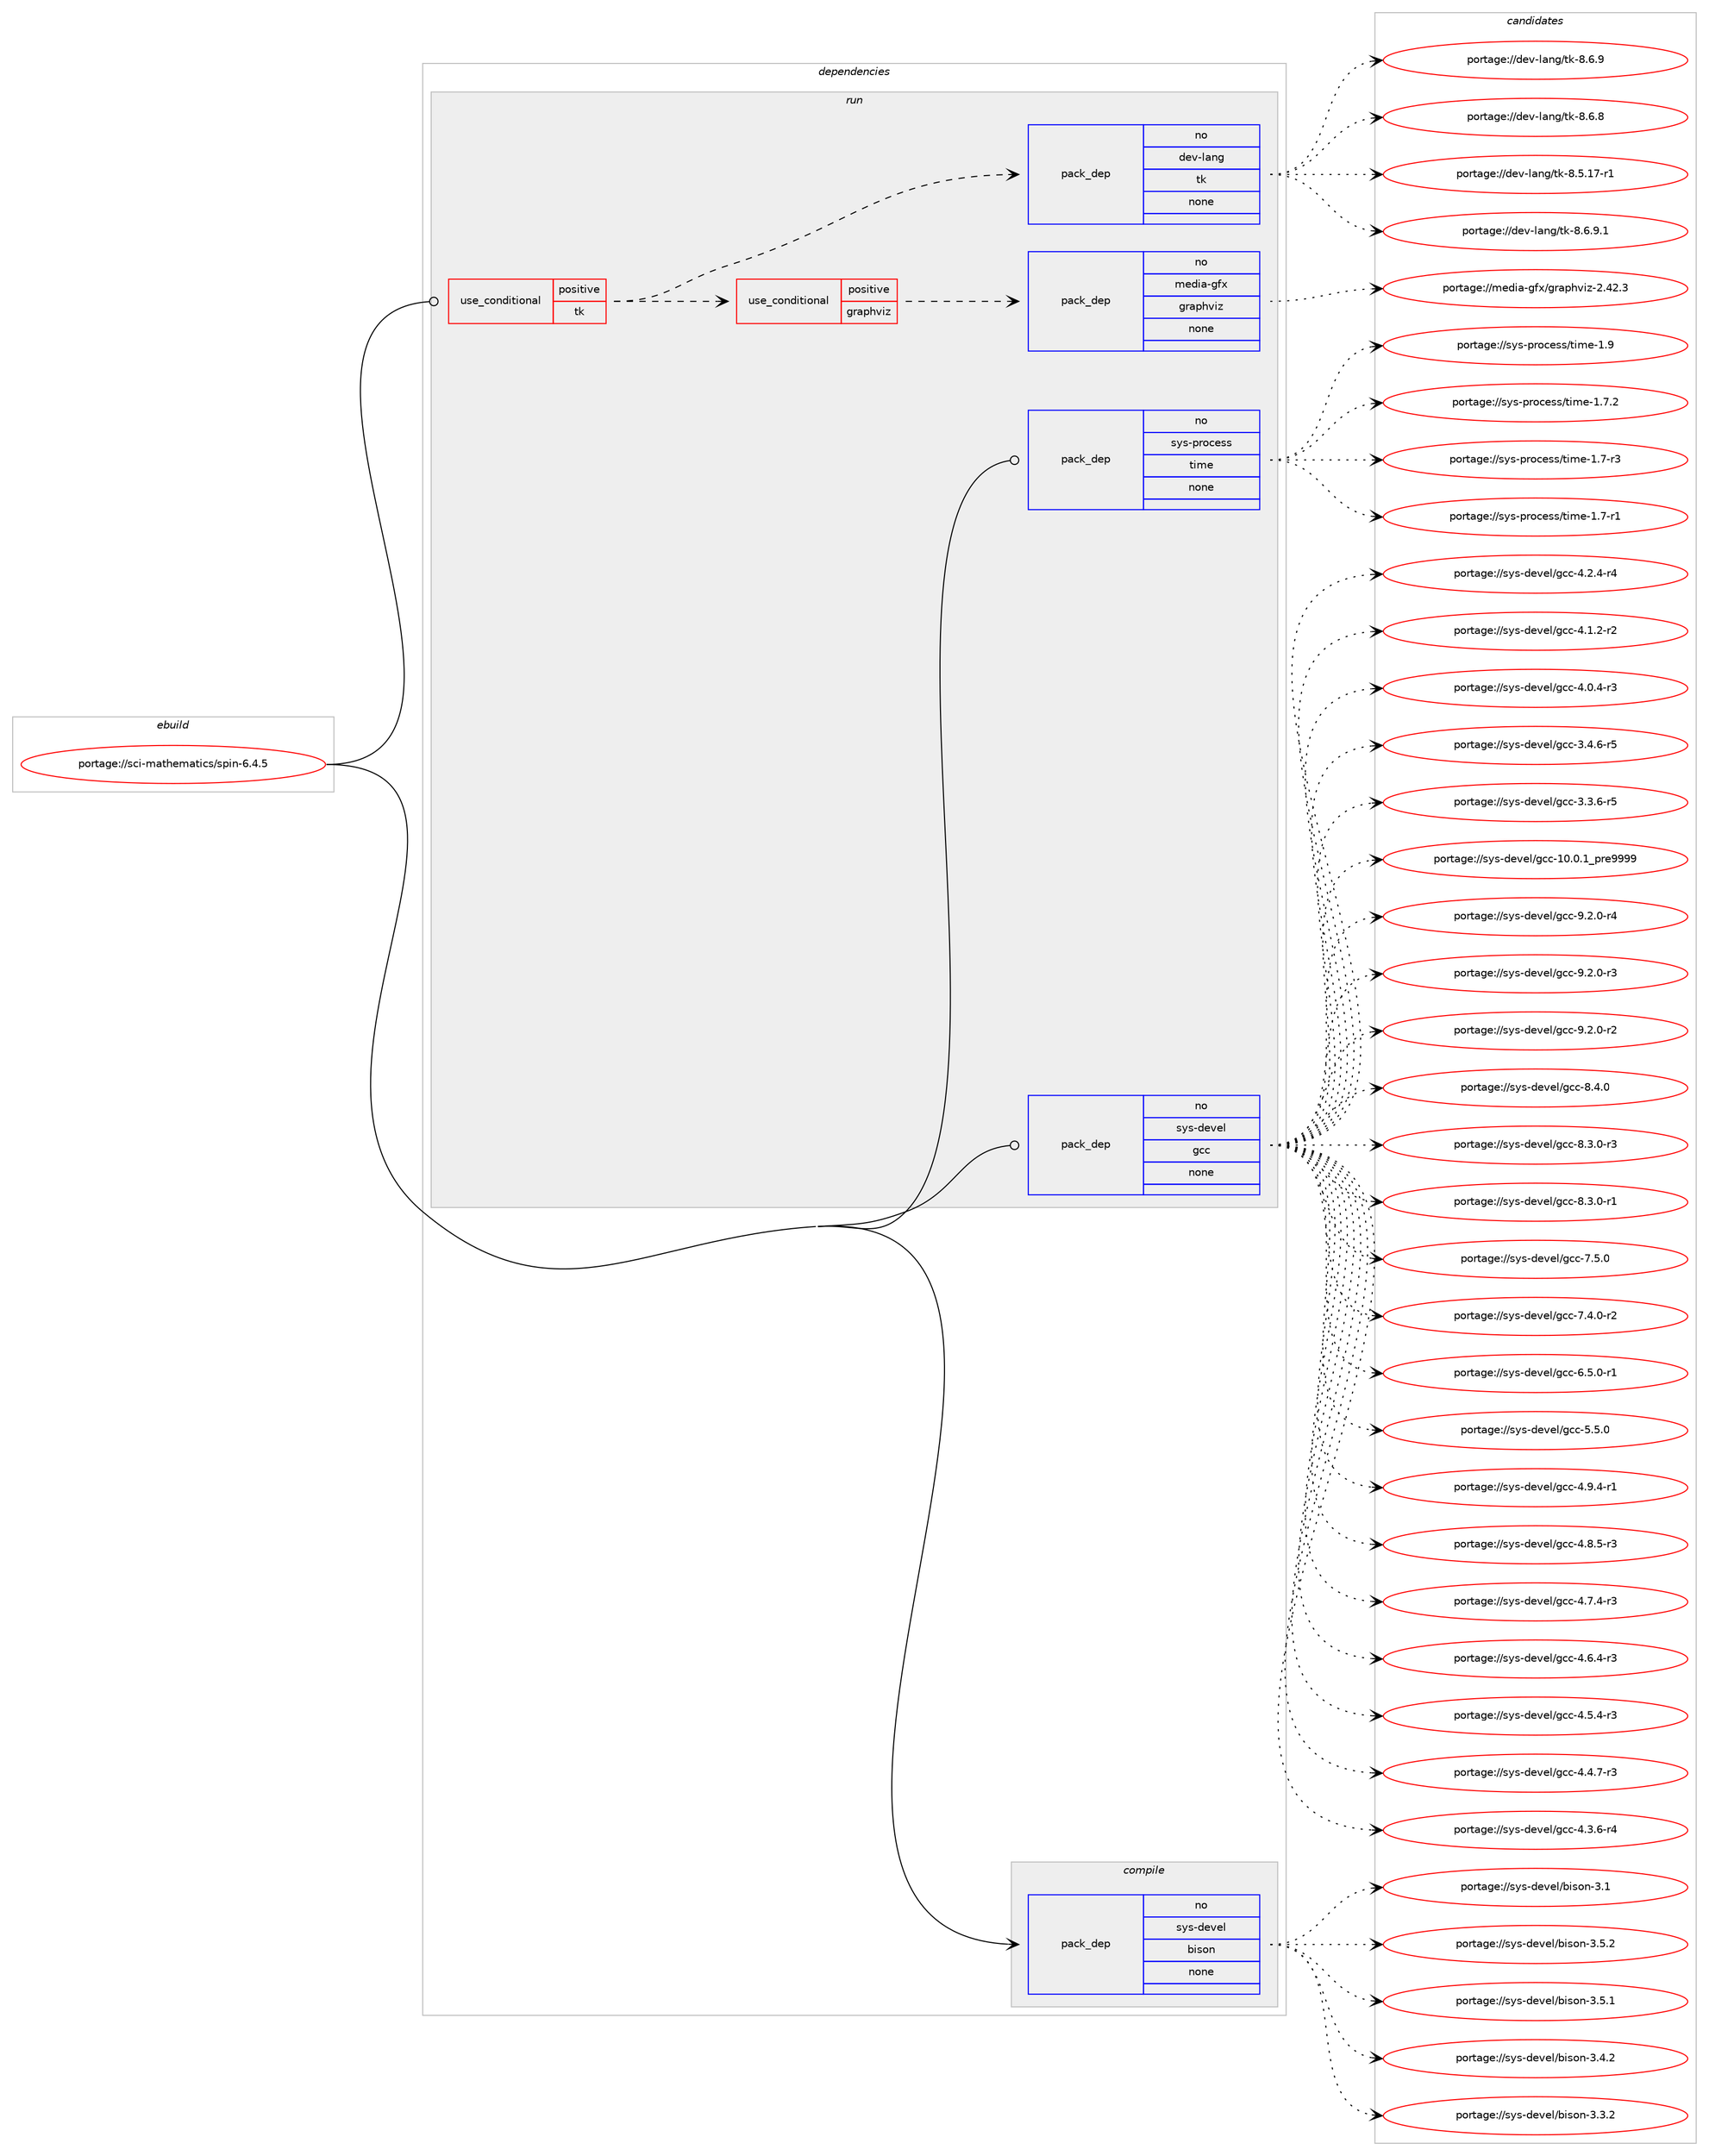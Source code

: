 digraph prolog {

# *************
# Graph options
# *************

newrank=true;
concentrate=true;
compound=true;
graph [rankdir=LR,fontname=Helvetica,fontsize=10,ranksep=1.5];#, ranksep=2.5, nodesep=0.2];
edge  [arrowhead=vee];
node  [fontname=Helvetica,fontsize=10];

# **********
# The ebuild
# **********

subgraph cluster_leftcol {
color=gray;
rank=same;
label=<<i>ebuild</i>>;
id [label="portage://sci-mathematics/spin-6.4.5", color=red, width=4, href="../sci-mathematics/spin-6.4.5.svg"];
}

# ****************
# The dependencies
# ****************

subgraph cluster_midcol {
color=gray;
label=<<i>dependencies</i>>;
subgraph cluster_compile {
fillcolor="#eeeeee";
style=filled;
label=<<i>compile</i>>;
subgraph pack35021 {
dependency45238 [label=<<TABLE BORDER="0" CELLBORDER="1" CELLSPACING="0" CELLPADDING="4" WIDTH="220"><TR><TD ROWSPAN="6" CELLPADDING="30">pack_dep</TD></TR><TR><TD WIDTH="110">no</TD></TR><TR><TD>sys-devel</TD></TR><TR><TD>bison</TD></TR><TR><TD>none</TD></TR><TR><TD></TD></TR></TABLE>>, shape=none, color=blue];
}
id:e -> dependency45238:w [weight=20,style="solid",arrowhead="vee"];
}
subgraph cluster_compileandrun {
fillcolor="#eeeeee";
style=filled;
label=<<i>compile and run</i>>;
}
subgraph cluster_run {
fillcolor="#eeeeee";
style=filled;
label=<<i>run</i>>;
subgraph cond9235 {
dependency45239 [label=<<TABLE BORDER="0" CELLBORDER="1" CELLSPACING="0" CELLPADDING="4"><TR><TD ROWSPAN="3" CELLPADDING="10">use_conditional</TD></TR><TR><TD>positive</TD></TR><TR><TD>tk</TD></TR></TABLE>>, shape=none, color=red];
subgraph pack35022 {
dependency45240 [label=<<TABLE BORDER="0" CELLBORDER="1" CELLSPACING="0" CELLPADDING="4" WIDTH="220"><TR><TD ROWSPAN="6" CELLPADDING="30">pack_dep</TD></TR><TR><TD WIDTH="110">no</TD></TR><TR><TD>dev-lang</TD></TR><TR><TD>tk</TD></TR><TR><TD>none</TD></TR><TR><TD></TD></TR></TABLE>>, shape=none, color=blue];
}
dependency45239:e -> dependency45240:w [weight=20,style="dashed",arrowhead="vee"];
subgraph cond9236 {
dependency45241 [label=<<TABLE BORDER="0" CELLBORDER="1" CELLSPACING="0" CELLPADDING="4"><TR><TD ROWSPAN="3" CELLPADDING="10">use_conditional</TD></TR><TR><TD>positive</TD></TR><TR><TD>graphviz</TD></TR></TABLE>>, shape=none, color=red];
subgraph pack35023 {
dependency45242 [label=<<TABLE BORDER="0" CELLBORDER="1" CELLSPACING="0" CELLPADDING="4" WIDTH="220"><TR><TD ROWSPAN="6" CELLPADDING="30">pack_dep</TD></TR><TR><TD WIDTH="110">no</TD></TR><TR><TD>media-gfx</TD></TR><TR><TD>graphviz</TD></TR><TR><TD>none</TD></TR><TR><TD></TD></TR></TABLE>>, shape=none, color=blue];
}
dependency45241:e -> dependency45242:w [weight=20,style="dashed",arrowhead="vee"];
}
dependency45239:e -> dependency45241:w [weight=20,style="dashed",arrowhead="vee"];
}
id:e -> dependency45239:w [weight=20,style="solid",arrowhead="odot"];
subgraph pack35024 {
dependency45243 [label=<<TABLE BORDER="0" CELLBORDER="1" CELLSPACING="0" CELLPADDING="4" WIDTH="220"><TR><TD ROWSPAN="6" CELLPADDING="30">pack_dep</TD></TR><TR><TD WIDTH="110">no</TD></TR><TR><TD>sys-devel</TD></TR><TR><TD>gcc</TD></TR><TR><TD>none</TD></TR><TR><TD></TD></TR></TABLE>>, shape=none, color=blue];
}
id:e -> dependency45243:w [weight=20,style="solid",arrowhead="odot"];
subgraph pack35025 {
dependency45244 [label=<<TABLE BORDER="0" CELLBORDER="1" CELLSPACING="0" CELLPADDING="4" WIDTH="220"><TR><TD ROWSPAN="6" CELLPADDING="30">pack_dep</TD></TR><TR><TD WIDTH="110">no</TD></TR><TR><TD>sys-process</TD></TR><TR><TD>time</TD></TR><TR><TD>none</TD></TR><TR><TD></TD></TR></TABLE>>, shape=none, color=blue];
}
id:e -> dependency45244:w [weight=20,style="solid",arrowhead="odot"];
}
}

# **************
# The candidates
# **************

subgraph cluster_choices {
rank=same;
color=gray;
label=<<i>candidates</i>>;

subgraph choice35021 {
color=black;
nodesep=1;
choice115121115451001011181011084798105115111110455146534650 [label="portage://sys-devel/bison-3.5.2", color=red, width=4,href="../sys-devel/bison-3.5.2.svg"];
choice115121115451001011181011084798105115111110455146534649 [label="portage://sys-devel/bison-3.5.1", color=red, width=4,href="../sys-devel/bison-3.5.1.svg"];
choice115121115451001011181011084798105115111110455146524650 [label="portage://sys-devel/bison-3.4.2", color=red, width=4,href="../sys-devel/bison-3.4.2.svg"];
choice115121115451001011181011084798105115111110455146514650 [label="portage://sys-devel/bison-3.3.2", color=red, width=4,href="../sys-devel/bison-3.3.2.svg"];
choice11512111545100101118101108479810511511111045514649 [label="portage://sys-devel/bison-3.1", color=red, width=4,href="../sys-devel/bison-3.1.svg"];
dependency45238:e -> choice115121115451001011181011084798105115111110455146534650:w [style=dotted,weight="100"];
dependency45238:e -> choice115121115451001011181011084798105115111110455146534649:w [style=dotted,weight="100"];
dependency45238:e -> choice115121115451001011181011084798105115111110455146524650:w [style=dotted,weight="100"];
dependency45238:e -> choice115121115451001011181011084798105115111110455146514650:w [style=dotted,weight="100"];
dependency45238:e -> choice11512111545100101118101108479810511511111045514649:w [style=dotted,weight="100"];
}
subgraph choice35022 {
color=black;
nodesep=1;
choice1001011184510897110103471161074556465446574649 [label="portage://dev-lang/tk-8.6.9.1", color=red, width=4,href="../dev-lang/tk-8.6.9.1.svg"];
choice100101118451089711010347116107455646544657 [label="portage://dev-lang/tk-8.6.9", color=red, width=4,href="../dev-lang/tk-8.6.9.svg"];
choice100101118451089711010347116107455646544656 [label="portage://dev-lang/tk-8.6.8", color=red, width=4,href="../dev-lang/tk-8.6.8.svg"];
choice100101118451089711010347116107455646534649554511449 [label="portage://dev-lang/tk-8.5.17-r1", color=red, width=4,href="../dev-lang/tk-8.5.17-r1.svg"];
dependency45240:e -> choice1001011184510897110103471161074556465446574649:w [style=dotted,weight="100"];
dependency45240:e -> choice100101118451089711010347116107455646544657:w [style=dotted,weight="100"];
dependency45240:e -> choice100101118451089711010347116107455646544656:w [style=dotted,weight="100"];
dependency45240:e -> choice100101118451089711010347116107455646534649554511449:w [style=dotted,weight="100"];
}
subgraph choice35023 {
color=black;
nodesep=1;
choice1091011001059745103102120471031149711210411810512245504652504651 [label="portage://media-gfx/graphviz-2.42.3", color=red, width=4,href="../media-gfx/graphviz-2.42.3.svg"];
dependency45242:e -> choice1091011001059745103102120471031149711210411810512245504652504651:w [style=dotted,weight="100"];
}
subgraph choice35024 {
color=black;
nodesep=1;
choice115121115451001011181011084710399994557465046484511452 [label="portage://sys-devel/gcc-9.2.0-r4", color=red, width=4,href="../sys-devel/gcc-9.2.0-r4.svg"];
choice115121115451001011181011084710399994557465046484511451 [label="portage://sys-devel/gcc-9.2.0-r3", color=red, width=4,href="../sys-devel/gcc-9.2.0-r3.svg"];
choice115121115451001011181011084710399994557465046484511450 [label="portage://sys-devel/gcc-9.2.0-r2", color=red, width=4,href="../sys-devel/gcc-9.2.0-r2.svg"];
choice11512111545100101118101108471039999455646524648 [label="portage://sys-devel/gcc-8.4.0", color=red, width=4,href="../sys-devel/gcc-8.4.0.svg"];
choice115121115451001011181011084710399994556465146484511451 [label="portage://sys-devel/gcc-8.3.0-r3", color=red, width=4,href="../sys-devel/gcc-8.3.0-r3.svg"];
choice115121115451001011181011084710399994556465146484511449 [label="portage://sys-devel/gcc-8.3.0-r1", color=red, width=4,href="../sys-devel/gcc-8.3.0-r1.svg"];
choice11512111545100101118101108471039999455546534648 [label="portage://sys-devel/gcc-7.5.0", color=red, width=4,href="../sys-devel/gcc-7.5.0.svg"];
choice115121115451001011181011084710399994555465246484511450 [label="portage://sys-devel/gcc-7.4.0-r2", color=red, width=4,href="../sys-devel/gcc-7.4.0-r2.svg"];
choice115121115451001011181011084710399994554465346484511449 [label="portage://sys-devel/gcc-6.5.0-r1", color=red, width=4,href="../sys-devel/gcc-6.5.0-r1.svg"];
choice11512111545100101118101108471039999455346534648 [label="portage://sys-devel/gcc-5.5.0", color=red, width=4,href="../sys-devel/gcc-5.5.0.svg"];
choice115121115451001011181011084710399994552465746524511449 [label="portage://sys-devel/gcc-4.9.4-r1", color=red, width=4,href="../sys-devel/gcc-4.9.4-r1.svg"];
choice115121115451001011181011084710399994552465646534511451 [label="portage://sys-devel/gcc-4.8.5-r3", color=red, width=4,href="../sys-devel/gcc-4.8.5-r3.svg"];
choice115121115451001011181011084710399994552465546524511451 [label="portage://sys-devel/gcc-4.7.4-r3", color=red, width=4,href="../sys-devel/gcc-4.7.4-r3.svg"];
choice115121115451001011181011084710399994552465446524511451 [label="portage://sys-devel/gcc-4.6.4-r3", color=red, width=4,href="../sys-devel/gcc-4.6.4-r3.svg"];
choice115121115451001011181011084710399994552465346524511451 [label="portage://sys-devel/gcc-4.5.4-r3", color=red, width=4,href="../sys-devel/gcc-4.5.4-r3.svg"];
choice115121115451001011181011084710399994552465246554511451 [label="portage://sys-devel/gcc-4.4.7-r3", color=red, width=4,href="../sys-devel/gcc-4.4.7-r3.svg"];
choice115121115451001011181011084710399994552465146544511452 [label="portage://sys-devel/gcc-4.3.6-r4", color=red, width=4,href="../sys-devel/gcc-4.3.6-r4.svg"];
choice115121115451001011181011084710399994552465046524511452 [label="portage://sys-devel/gcc-4.2.4-r4", color=red, width=4,href="../sys-devel/gcc-4.2.4-r4.svg"];
choice115121115451001011181011084710399994552464946504511450 [label="portage://sys-devel/gcc-4.1.2-r2", color=red, width=4,href="../sys-devel/gcc-4.1.2-r2.svg"];
choice115121115451001011181011084710399994552464846524511451 [label="portage://sys-devel/gcc-4.0.4-r3", color=red, width=4,href="../sys-devel/gcc-4.0.4-r3.svg"];
choice115121115451001011181011084710399994551465246544511453 [label="portage://sys-devel/gcc-3.4.6-r5", color=red, width=4,href="../sys-devel/gcc-3.4.6-r5.svg"];
choice115121115451001011181011084710399994551465146544511453 [label="portage://sys-devel/gcc-3.3.6-r5", color=red, width=4,href="../sys-devel/gcc-3.3.6-r5.svg"];
choice11512111545100101118101108471039999454948464846499511211410157575757 [label="portage://sys-devel/gcc-10.0.1_pre9999", color=red, width=4,href="../sys-devel/gcc-10.0.1_pre9999.svg"];
dependency45243:e -> choice115121115451001011181011084710399994557465046484511452:w [style=dotted,weight="100"];
dependency45243:e -> choice115121115451001011181011084710399994557465046484511451:w [style=dotted,weight="100"];
dependency45243:e -> choice115121115451001011181011084710399994557465046484511450:w [style=dotted,weight="100"];
dependency45243:e -> choice11512111545100101118101108471039999455646524648:w [style=dotted,weight="100"];
dependency45243:e -> choice115121115451001011181011084710399994556465146484511451:w [style=dotted,weight="100"];
dependency45243:e -> choice115121115451001011181011084710399994556465146484511449:w [style=dotted,weight="100"];
dependency45243:e -> choice11512111545100101118101108471039999455546534648:w [style=dotted,weight="100"];
dependency45243:e -> choice115121115451001011181011084710399994555465246484511450:w [style=dotted,weight="100"];
dependency45243:e -> choice115121115451001011181011084710399994554465346484511449:w [style=dotted,weight="100"];
dependency45243:e -> choice11512111545100101118101108471039999455346534648:w [style=dotted,weight="100"];
dependency45243:e -> choice115121115451001011181011084710399994552465746524511449:w [style=dotted,weight="100"];
dependency45243:e -> choice115121115451001011181011084710399994552465646534511451:w [style=dotted,weight="100"];
dependency45243:e -> choice115121115451001011181011084710399994552465546524511451:w [style=dotted,weight="100"];
dependency45243:e -> choice115121115451001011181011084710399994552465446524511451:w [style=dotted,weight="100"];
dependency45243:e -> choice115121115451001011181011084710399994552465346524511451:w [style=dotted,weight="100"];
dependency45243:e -> choice115121115451001011181011084710399994552465246554511451:w [style=dotted,weight="100"];
dependency45243:e -> choice115121115451001011181011084710399994552465146544511452:w [style=dotted,weight="100"];
dependency45243:e -> choice115121115451001011181011084710399994552465046524511452:w [style=dotted,weight="100"];
dependency45243:e -> choice115121115451001011181011084710399994552464946504511450:w [style=dotted,weight="100"];
dependency45243:e -> choice115121115451001011181011084710399994552464846524511451:w [style=dotted,weight="100"];
dependency45243:e -> choice115121115451001011181011084710399994551465246544511453:w [style=dotted,weight="100"];
dependency45243:e -> choice115121115451001011181011084710399994551465146544511453:w [style=dotted,weight="100"];
dependency45243:e -> choice11512111545100101118101108471039999454948464846499511211410157575757:w [style=dotted,weight="100"];
}
subgraph choice35025 {
color=black;
nodesep=1;
choice11512111545112114111991011151154711610510910145494657 [label="portage://sys-process/time-1.9", color=red, width=4,href="../sys-process/time-1.9.svg"];
choice115121115451121141119910111511547116105109101454946554650 [label="portage://sys-process/time-1.7.2", color=red, width=4,href="../sys-process/time-1.7.2.svg"];
choice115121115451121141119910111511547116105109101454946554511451 [label="portage://sys-process/time-1.7-r3", color=red, width=4,href="../sys-process/time-1.7-r3.svg"];
choice115121115451121141119910111511547116105109101454946554511449 [label="portage://sys-process/time-1.7-r1", color=red, width=4,href="../sys-process/time-1.7-r1.svg"];
dependency45244:e -> choice11512111545112114111991011151154711610510910145494657:w [style=dotted,weight="100"];
dependency45244:e -> choice115121115451121141119910111511547116105109101454946554650:w [style=dotted,weight="100"];
dependency45244:e -> choice115121115451121141119910111511547116105109101454946554511451:w [style=dotted,weight="100"];
dependency45244:e -> choice115121115451121141119910111511547116105109101454946554511449:w [style=dotted,weight="100"];
}
}

}
